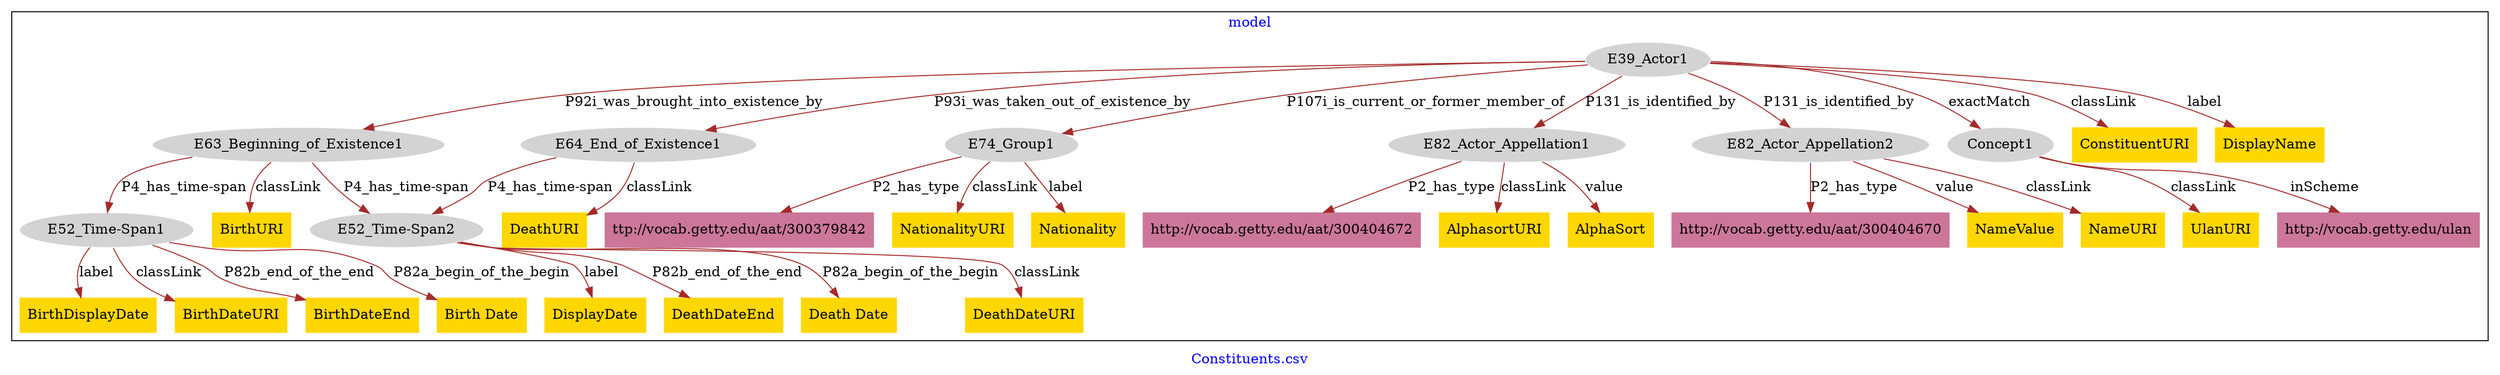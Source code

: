 digraph n0 {
fontcolor="blue"
remincross="true"
label="Constituents.csv"
subgraph cluster {
label="model"
n2[style="filled",color="white",fillcolor="lightgray",label="E39_Actor1"];
n3[style="filled",color="white",fillcolor="lightgray",label="E63_Beginning_of_Existence1"];
n4[style="filled",color="white",fillcolor="lightgray",label="E64_End_of_Existence1"];
n5[style="filled",color="white",fillcolor="lightgray",label="E74_Group1"];
n6[style="filled",color="white",fillcolor="lightgray",label="E82_Actor_Appellation1"];
n7[style="filled",color="white",fillcolor="lightgray",label="E82_Actor_Appellation2"];
n8[style="filled",color="white",fillcolor="lightgray",label="Concept1"];
n9[style="filled",color="white",fillcolor="lightgray",label="E52_Time-Span1"];
n10[style="filled",color="white",fillcolor="lightgray",label="E52_Time-Span2"];
n11[shape="plaintext",style="filled",fillcolor="gold",label="UlanURI"];
n12[shape="plaintext",style="filled",fillcolor="gold",label="BirthURI"];
n13[shape="plaintext",style="filled",fillcolor="gold",label="AlphasortURI"];
n14[shape="plaintext",style="filled",fillcolor="gold",label="ConstituentURI"];
n15[shape="plaintext",style="filled",fillcolor="gold",label="DisplayName"];
n16[shape="plaintext",style="filled",fillcolor="gold",label="AlphaSort"];
n17[shape="plaintext",style="filled",fillcolor="gold",label="NationalityURI"];
n18[shape="plaintext",style="filled",fillcolor="gold",label="Nationality"];
n19[shape="plaintext",style="filled",fillcolor="gold",label="NameValue"];
n20[shape="plaintext",style="filled",fillcolor="gold",label="DisplayDate"];
n21[shape="plaintext",style="filled",fillcolor="gold",label="BirthDisplayDate"];
n22[shape="plaintext",style="filled",fillcolor="gold",label="NameURI"];
n23[shape="plaintext",style="filled",fillcolor="gold",label="BirthDateURI"];
n24[shape="plaintext",style="filled",fillcolor="gold",label="DeathDateEnd"];
n25[shape="plaintext",style="filled",fillcolor="gold",label="BirthDateEnd"];
n26[shape="plaintext",style="filled",fillcolor="gold",label="Death Date"];
n27[shape="plaintext",style="filled",fillcolor="gold",label="Birth Date"];
n28[shape="plaintext",style="filled",fillcolor="gold",label="DeathURI"];
n29[shape="plaintext",style="filled",fillcolor="gold",label="DeathDateURI"];
n30[shape="plaintext",style="filled",fillcolor="#CC7799",label="http://vocab.getty.edu/aat/300404672"];
n31[shape="plaintext",style="filled",fillcolor="#CC7799",label="ttp://vocab.getty.edu/aat/300379842"];
n32[shape="plaintext",style="filled",fillcolor="#CC7799",label="http://vocab.getty.edu/aat/300404670"];
n33[shape="plaintext",style="filled",fillcolor="#CC7799",label="http://vocab.getty.edu/ulan"];
}
n2 -> n3[color="brown",fontcolor="black",label="P92i_was_brought_into_existence_by"]
n2 -> n4[color="brown",fontcolor="black",label="P93i_was_taken_out_of_existence_by"]
n2 -> n5[color="brown",fontcolor="black",label="P107i_is_current_or_former_member_of"]
n2 -> n6[color="brown",fontcolor="black",label="P131_is_identified_by"]
n2 -> n7[color="brown",fontcolor="black",label="P131_is_identified_by"]
n2 -> n8[color="brown",fontcolor="black",label="exactMatch"]
n3 -> n9[color="brown",fontcolor="black",label="P4_has_time-span"]
n3 -> n10[color="brown",fontcolor="black",label="P4_has_time-span"]
n8 -> n11[color="brown",fontcolor="black",label="classLink"]
n3 -> n12[color="brown",fontcolor="black",label="classLink"]
n6 -> n13[color="brown",fontcolor="black",label="classLink"]
n2 -> n14[color="brown",fontcolor="black",label="classLink"]
n2 -> n15[color="brown",fontcolor="black",label="label"]
n6 -> n16[color="brown",fontcolor="black",label="value"]
n5 -> n17[color="brown",fontcolor="black",label="classLink"]
n5 -> n18[color="brown",fontcolor="black",label="label"]
n7 -> n19[color="brown",fontcolor="black",label="value"]
n10 -> n20[color="brown",fontcolor="black",label="label"]
n9 -> n21[color="brown",fontcolor="black",label="label"]
n7 -> n22[color="brown",fontcolor="black",label="classLink"]
n9 -> n23[color="brown",fontcolor="black",label="classLink"]
n10 -> n24[color="brown",fontcolor="black",label="P82b_end_of_the_end"]
n9 -> n25[color="brown",fontcolor="black",label="P82b_end_of_the_end"]
n10 -> n26[color="brown",fontcolor="black",label="P82a_begin_of_the_begin"]
n9 -> n27[color="brown",fontcolor="black",label="P82a_begin_of_the_begin"]
n4 -> n28[color="brown",fontcolor="black",label="classLink"]
n10 -> n29[color="brown",fontcolor="black",label="classLink"]
n6 -> n30[color="brown",fontcolor="black",label="P2_has_type"]
n5 -> n31[color="brown",fontcolor="black",label="P2_has_type"]
n7 -> n32[color="brown",fontcolor="black",label="P2_has_type"]
n8 -> n33[color="brown",fontcolor="black",label="inScheme"]
n4 -> n10[color="brown",fontcolor="black",label="P4_has_time-span"]
}

